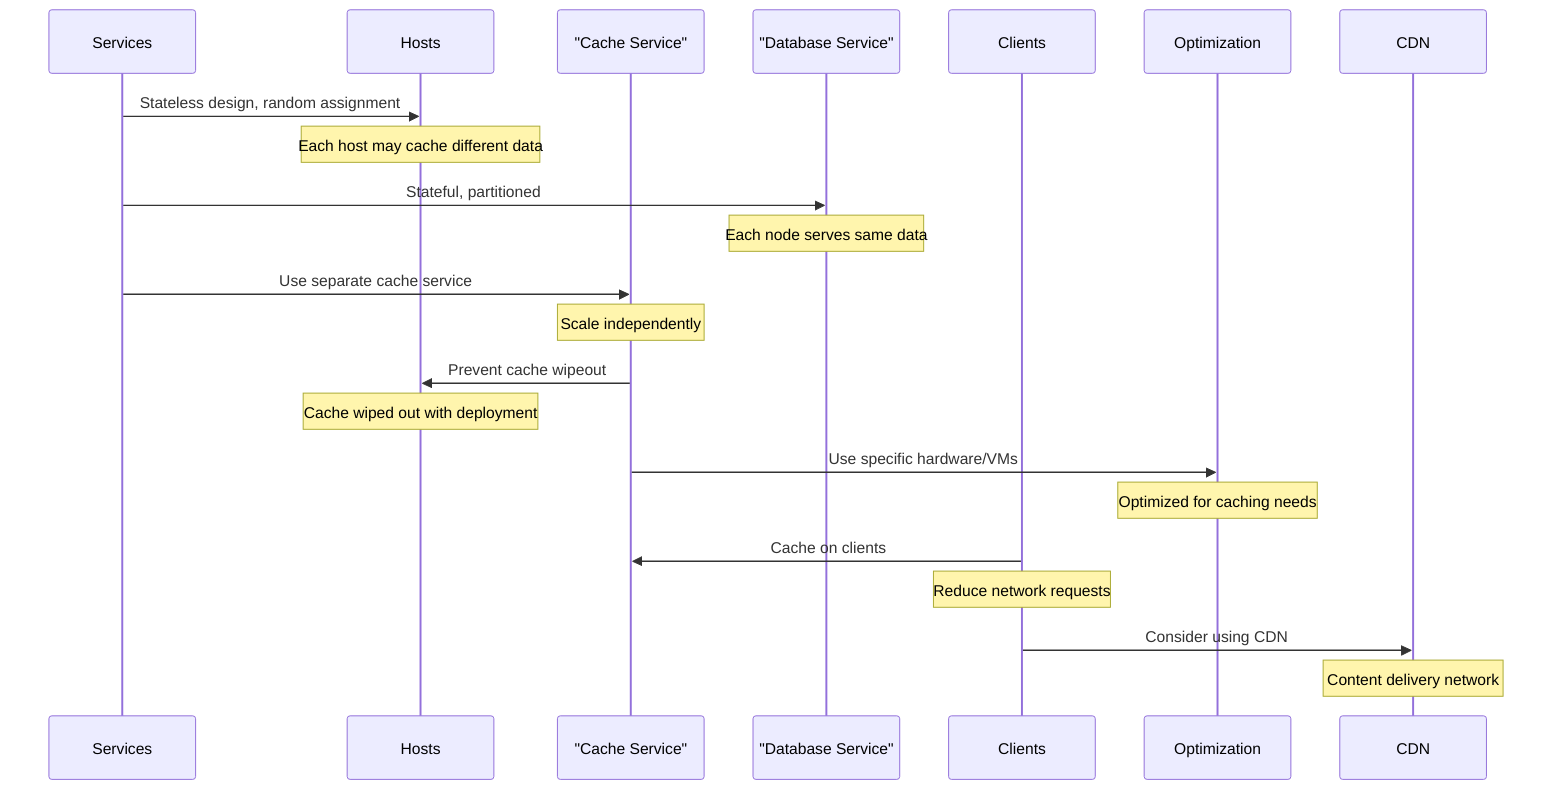 sequenceDiagram
    participant Service as Services
    participant Hosts
    participant CacheService as "Cache Service"
    participant DBService as "Database Service"
    participant Clients

    Service->>Hosts: Stateless design, random assignment
    Note over Hosts: Each host may cache different data

    Service->>DBService: Stateful, partitioned
    Note over DBService: Each node serves same data

    Service->>CacheService: Use separate cache service
    Note over CacheService: Scale independently

    CacheService->>Hosts: Prevent cache wipeout
    Note over Hosts: Cache wiped out with deployment

    CacheService->>Optimization: Use specific hardware/VMs
    Note over Optimization: Optimized for caching needs

    Clients->>CacheService: Cache on clients
    Note over Clients: Reduce network requests

    Clients->>CDN: Consider using CDN
    Note over CDN: Content delivery network
